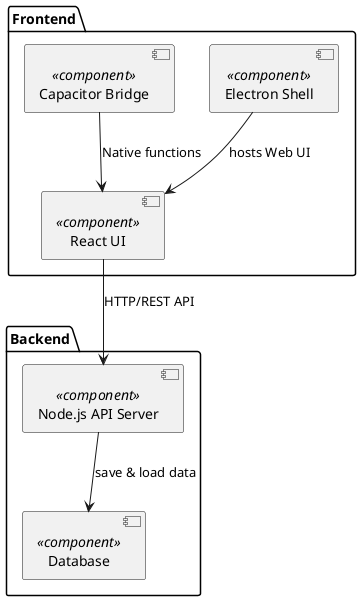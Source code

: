 @startuml Components

package "Frontend" {
  [React UI] <<component>>
  [Electron Shell] <<component>>
  [Capacitor Bridge] <<component>>
}

package "Backend" {
  [Node.js API Server] <<component>>
  [Database] <<component>>
}

[React UI] --> [Node.js API Server] : HTTP/REST API
[Electron Shell] --> [React UI] : hosts Web UI
[Capacitor Bridge] --> [React UI] : Native functions

[Node.js API Server] --> [Database] : save & load data

@enduml
